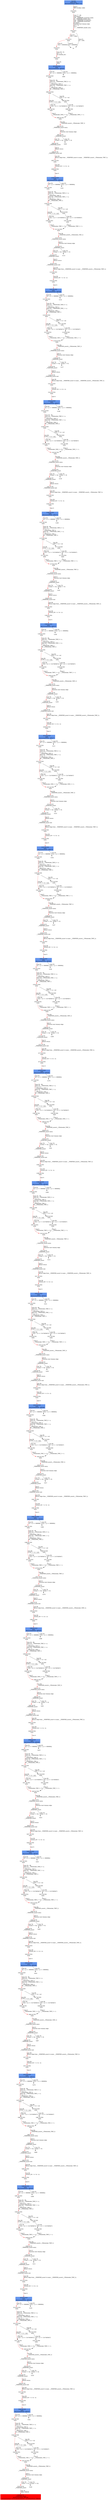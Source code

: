 digraph ARG {
node [style="filled" shape="box" color="white"]
0 [fillcolor="cornflowerblue" label="0 @ N8\nmain entry\nAbstractionState: ABS0: true\n" id="0"]
29 [label="29 @ N35\nmain\n" id="29"]
30 [label="30 @ N12\nmain\n" id="30"]
32 [label="32 @ N15\nmain\n" id="32"]
34 [label="34 @ N13\nmain\n" id="34"]
36 [label="36 @ N18\nmain\n" id="36"]
5078 [fillcolor="cornflowerblue" label="5078 @ N19\nmain\nAbstractionState: ABS465\n" id="5078"]
5079 [label="5079 @ N20\nmain\n" id="5079"]
5082 [label="5082 @ N28\nmain\n" id="5082"]
5087 [label="5087 @ N31\nmain\n" id="5087"]
5090 [label="5090 @ N32\nmain\n" id="5090"]
5091 [label="5091 @ N1\n__VERIFIER_assert entry\n" id="5091"]
5092 [label="5092 @ N2\n__VERIFIER_assert\n" id="5092"]
5094 [label="5094 @ N3\n__VERIFIER_assert\n" id="5094"]
5096 [label="5096 @ N0\n__VERIFIER_assert exit\n" id="5096"]
5097 [label="5097 @ N33\nmain\n" id="5097"]
5098 [label="5098 @ N34\nmain\n" id="5098"]
5100 [fillcolor="cornflowerblue" label="5100 @ N19\nmain\nAbstractionState: ABS467\n" id="5100"]
5101 [label="5101 @ N20\nmain\n" id="5101"]
5104 [label="5104 @ N28\nmain\n" id="5104"]
5109 [label="5109 @ N31\nmain\n" id="5109"]
5112 [label="5112 @ N32\nmain\n" id="5112"]
5113 [label="5113 @ N1\n__VERIFIER_assert entry\n" id="5113"]
5114 [label="5114 @ N2\n__VERIFIER_assert\n" id="5114"]
5116 [label="5116 @ N3\n__VERIFIER_assert\n" id="5116"]
5118 [label="5118 @ N0\n__VERIFIER_assert exit\n" id="5118"]
5119 [label="5119 @ N33\nmain\n" id="5119"]
5120 [label="5120 @ N34\nmain\n" id="5120"]
5122 [fillcolor="cornflowerblue" label="5122 @ N19\nmain\nAbstractionState: ABS469\n" id="5122"]
5123 [label="5123 @ N20\nmain\n" id="5123"]
5126 [label="5126 @ N28\nmain\n" id="5126"]
5131 [label="5131 @ N31\nmain\n" id="5131"]
5134 [label="5134 @ N32\nmain\n" id="5134"]
5135 [label="5135 @ N1\n__VERIFIER_assert entry\n" id="5135"]
5136 [label="5136 @ N2\n__VERIFIER_assert\n" id="5136"]
5138 [label="5138 @ N3\n__VERIFIER_assert\n" id="5138"]
5140 [label="5140 @ N0\n__VERIFIER_assert exit\n" id="5140"]
5141 [label="5141 @ N33\nmain\n" id="5141"]
5142 [label="5142 @ N34\nmain\n" id="5142"]
5144 [fillcolor="cornflowerblue" label="5144 @ N19\nmain\nAbstractionState: ABS471\n" id="5144"]
5145 [label="5145 @ N20\nmain\n" id="5145"]
5148 [label="5148 @ N28\nmain\n" id="5148"]
5153 [label="5153 @ N31\nmain\n" id="5153"]
5156 [label="5156 @ N32\nmain\n" id="5156"]
5157 [label="5157 @ N1\n__VERIFIER_assert entry\n" id="5157"]
5158 [label="5158 @ N2\n__VERIFIER_assert\n" id="5158"]
5160 [label="5160 @ N3\n__VERIFIER_assert\n" id="5160"]
5162 [label="5162 @ N0\n__VERIFIER_assert exit\n" id="5162"]
5163 [label="5163 @ N33\nmain\n" id="5163"]
5164 [label="5164 @ N34\nmain\n" id="5164"]
5166 [fillcolor="cornflowerblue" label="5166 @ N19\nmain\nAbstractionState: ABS473\n" id="5166"]
5167 [label="5167 @ N20\nmain\n" id="5167"]
5170 [label="5170 @ N28\nmain\n" id="5170"]
5175 [label="5175 @ N31\nmain\n" id="5175"]
5178 [label="5178 @ N32\nmain\n" id="5178"]
5179 [label="5179 @ N1\n__VERIFIER_assert entry\n" id="5179"]
5180 [label="5180 @ N2\n__VERIFIER_assert\n" id="5180"]
5182 [label="5182 @ N3\n__VERIFIER_assert\n" id="5182"]
5184 [label="5184 @ N0\n__VERIFIER_assert exit\n" id="5184"]
5185 [label="5185 @ N33\nmain\n" id="5185"]
5186 [label="5186 @ N34\nmain\n" id="5186"]
5188 [fillcolor="cornflowerblue" label="5188 @ N19\nmain\nAbstractionState: ABS475\n" id="5188"]
5189 [label="5189 @ N20\nmain\n" id="5189"]
5192 [label="5192 @ N28\nmain\n" id="5192"]
5197 [label="5197 @ N31\nmain\n" id="5197"]
5200 [label="5200 @ N32\nmain\n" id="5200"]
5201 [label="5201 @ N1\n__VERIFIER_assert entry\n" id="5201"]
5202 [label="5202 @ N2\n__VERIFIER_assert\n" id="5202"]
5204 [label="5204 @ N3\n__VERIFIER_assert\n" id="5204"]
5206 [label="5206 @ N0\n__VERIFIER_assert exit\n" id="5206"]
5207 [label="5207 @ N33\nmain\n" id="5207"]
5208 [label="5208 @ N34\nmain\n" id="5208"]
5210 [fillcolor="cornflowerblue" label="5210 @ N19\nmain\nAbstractionState: ABS477\n" id="5210"]
5211 [label="5211 @ N20\nmain\n" id="5211"]
5214 [label="5214 @ N28\nmain\n" id="5214"]
5219 [label="5219 @ N31\nmain\n" id="5219"]
5222 [label="5222 @ N32\nmain\n" id="5222"]
5223 [label="5223 @ N1\n__VERIFIER_assert entry\n" id="5223"]
5224 [label="5224 @ N2\n__VERIFIER_assert\n" id="5224"]
5226 [label="5226 @ N3\n__VERIFIER_assert\n" id="5226"]
5228 [label="5228 @ N0\n__VERIFIER_assert exit\n" id="5228"]
5229 [label="5229 @ N33\nmain\n" id="5229"]
5230 [label="5230 @ N34\nmain\n" id="5230"]
5232 [fillcolor="cornflowerblue" label="5232 @ N19\nmain\nAbstractionState: ABS479\n" id="5232"]
5233 [label="5233 @ N20\nmain\n" id="5233"]
5236 [label="5236 @ N28\nmain\n" id="5236"]
5241 [label="5241 @ N31\nmain\n" id="5241"]
5244 [label="5244 @ N32\nmain\n" id="5244"]
5245 [label="5245 @ N1\n__VERIFIER_assert entry\n" id="5245"]
5246 [label="5246 @ N2\n__VERIFIER_assert\n" id="5246"]
5248 [label="5248 @ N3\n__VERIFIER_assert\n" id="5248"]
5250 [label="5250 @ N0\n__VERIFIER_assert exit\n" id="5250"]
5251 [label="5251 @ N33\nmain\n" id="5251"]
5252 [label="5252 @ N34\nmain\n" id="5252"]
5254 [fillcolor="cornflowerblue" label="5254 @ N19\nmain\nAbstractionState: ABS481\n" id="5254"]
5255 [label="5255 @ N20\nmain\n" id="5255"]
5258 [label="5258 @ N28\nmain\n" id="5258"]
5263 [label="5263 @ N31\nmain\n" id="5263"]
5266 [label="5266 @ N32\nmain\n" id="5266"]
5267 [label="5267 @ N1\n__VERIFIER_assert entry\n" id="5267"]
5268 [label="5268 @ N2\n__VERIFIER_assert\n" id="5268"]
5270 [label="5270 @ N3\n__VERIFIER_assert\n" id="5270"]
5272 [label="5272 @ N0\n__VERIFIER_assert exit\n" id="5272"]
5273 [label="5273 @ N33\nmain\n" id="5273"]
5274 [label="5274 @ N34\nmain\n" id="5274"]
5276 [fillcolor="cornflowerblue" label="5276 @ N19\nmain\nAbstractionState: ABS483\n" id="5276"]
5277 [label="5277 @ N20\nmain\n" id="5277"]
5280 [label="5280 @ N28\nmain\n" id="5280"]
5285 [label="5285 @ N31\nmain\n" id="5285"]
5288 [label="5288 @ N32\nmain\n" id="5288"]
5289 [label="5289 @ N1\n__VERIFIER_assert entry\n" id="5289"]
5290 [label="5290 @ N2\n__VERIFIER_assert\n" id="5290"]
5292 [label="5292 @ N3\n__VERIFIER_assert\n" id="5292"]
5294 [label="5294 @ N0\n__VERIFIER_assert exit\n" id="5294"]
5295 [label="5295 @ N33\nmain\n" id="5295"]
5296 [label="5296 @ N34\nmain\n" id="5296"]
5298 [fillcolor="cornflowerblue" label="5298 @ N19\nmain\nAbstractionState: ABS485\n" id="5298"]
5299 [label="5299 @ N20\nmain\n" id="5299"]
5302 [label="5302 @ N28\nmain\n" id="5302"]
5307 [label="5307 @ N31\nmain\n" id="5307"]
5310 [label="5310 @ N32\nmain\n" id="5310"]
5311 [label="5311 @ N1\n__VERIFIER_assert entry\n" id="5311"]
5312 [label="5312 @ N2\n__VERIFIER_assert\n" id="5312"]
5314 [label="5314 @ N3\n__VERIFIER_assert\n" id="5314"]
5316 [label="5316 @ N0\n__VERIFIER_assert exit\n" id="5316"]
5317 [label="5317 @ N33\nmain\n" id="5317"]
5318 [label="5318 @ N34\nmain\n" id="5318"]
5320 [fillcolor="cornflowerblue" label="5320 @ N19\nmain\nAbstractionState: ABS487\n" id="5320"]
5321 [label="5321 @ N20\nmain\n" id="5321"]
5324 [label="5324 @ N28\nmain\n" id="5324"]
5329 [label="5329 @ N31\nmain\n" id="5329"]
5332 [label="5332 @ N32\nmain\n" id="5332"]
5333 [label="5333 @ N1\n__VERIFIER_assert entry\n" id="5333"]
5334 [label="5334 @ N2\n__VERIFIER_assert\n" id="5334"]
5336 [label="5336 @ N3\n__VERIFIER_assert\n" id="5336"]
5338 [label="5338 @ N0\n__VERIFIER_assert exit\n" id="5338"]
5339 [label="5339 @ N33\nmain\n" id="5339"]
5340 [label="5340 @ N34\nmain\n" id="5340"]
5342 [fillcolor="cornflowerblue" label="5342 @ N19\nmain\nAbstractionState: ABS489\n" id="5342"]
5343 [label="5343 @ N20\nmain\n" id="5343"]
5346 [label="5346 @ N28\nmain\n" id="5346"]
5351 [label="5351 @ N31\nmain\n" id="5351"]
5354 [label="5354 @ N32\nmain\n" id="5354"]
5355 [label="5355 @ N1\n__VERIFIER_assert entry\n" id="5355"]
5356 [label="5356 @ N2\n__VERIFIER_assert\n" id="5356"]
5358 [label="5358 @ N3\n__VERIFIER_assert\n" id="5358"]
5360 [label="5360 @ N0\n__VERIFIER_assert exit\n" id="5360"]
5361 [label="5361 @ N33\nmain\n" id="5361"]
5362 [label="5362 @ N34\nmain\n" id="5362"]
5364 [fillcolor="cornflowerblue" label="5364 @ N19\nmain\nAbstractionState: ABS491\n" id="5364"]
5365 [label="5365 @ N20\nmain\n" id="5365"]
5368 [label="5368 @ N28\nmain\n" id="5368"]
5373 [label="5373 @ N31\nmain\n" id="5373"]
5376 [label="5376 @ N32\nmain\n" id="5376"]
5377 [label="5377 @ N1\n__VERIFIER_assert entry\n" id="5377"]
5378 [label="5378 @ N2\n__VERIFIER_assert\n" id="5378"]
5380 [label="5380 @ N3\n__VERIFIER_assert\n" id="5380"]
5382 [label="5382 @ N0\n__VERIFIER_assert exit\n" id="5382"]
5383 [label="5383 @ N33\nmain\n" id="5383"]
5384 [label="5384 @ N34\nmain\n" id="5384"]
5386 [fillcolor="cornflowerblue" label="5386 @ N19\nmain\nAbstractionState: ABS493\n" id="5386"]
5387 [label="5387 @ N20\nmain\n" id="5387"]
5390 [label="5390 @ N28\nmain\n" id="5390"]
5395 [label="5395 @ N31\nmain\n" id="5395"]
5398 [label="5398 @ N32\nmain\n" id="5398"]
5399 [label="5399 @ N1\n__VERIFIER_assert entry\n" id="5399"]
5400 [label="5400 @ N2\n__VERIFIER_assert\n" id="5400"]
5402 [label="5402 @ N3\n__VERIFIER_assert\n" id="5402"]
5404 [label="5404 @ N0\n__VERIFIER_assert exit\n" id="5404"]
5405 [label="5405 @ N33\nmain\n" id="5405"]
5406 [label="5406 @ N34\nmain\n" id="5406"]
5408 [fillcolor="cornflowerblue" label="5408 @ N19\nmain\nAbstractionState: ABS495\n" id="5408"]
5409 [label="5409 @ N20\nmain\n" id="5409"]
5412 [label="5412 @ N28\nmain\n" id="5412"]
5417 [label="5417 @ N31\nmain\n" id="5417"]
5420 [label="5420 @ N32\nmain\n" id="5420"]
5421 [label="5421 @ N1\n__VERIFIER_assert entry\n" id="5421"]
5422 [label="5422 @ N2\n__VERIFIER_assert\n" id="5422"]
5424 [label="5424 @ N3\n__VERIFIER_assert\n" id="5424"]
5426 [label="5426 @ N0\n__VERIFIER_assert exit\n" id="5426"]
5427 [label="5427 @ N33\nmain\n" id="5427"]
5428 [label="5428 @ N34\nmain\n" id="5428"]
5430 [fillcolor="cornflowerblue" label="5430 @ N19\nmain\nAbstractionState: ABS497\n" id="5430"]
5431 [label="5431 @ N20\nmain\n" id="5431"]
5434 [label="5434 @ N28\nmain\n" id="5434"]
5439 [label="5439 @ N31\nmain\n" id="5439"]
5442 [label="5442 @ N32\nmain\n" id="5442"]
5443 [label="5443 @ N1\n__VERIFIER_assert entry\n" id="5443"]
5444 [label="5444 @ N2\n__VERIFIER_assert\n" id="5444"]
5446 [label="5446 @ N3\n__VERIFIER_assert\n" id="5446"]
5448 [label="5448 @ N0\n__VERIFIER_assert exit\n" id="5448"]
5449 [label="5449 @ N33\nmain\n" id="5449"]
5450 [label="5450 @ N34\nmain\n" id="5450"]
5452 [fillcolor="cornflowerblue" label="5452 @ N19\nmain\nAbstractionState: ABS499\n" id="5452"]
5453 [label="5453 @ N20\nmain\n" id="5453"]
5456 [label="5456 @ N28\nmain\n" id="5456"]
5461 [label="5461 @ N31\nmain\n" id="5461"]
5464 [label="5464 @ N32\nmain\n" id="5464"]
5465 [label="5465 @ N1\n__VERIFIER_assert entry\n" id="5465"]
5466 [label="5466 @ N2\n__VERIFIER_assert\n" id="5466"]
5468 [label="5468 @ N3\n__VERIFIER_assert\n" id="5468"]
5470 [label="5470 @ N0\n__VERIFIER_assert exit\n" id="5470"]
5471 [label="5471 @ N33\nmain\n" id="5471"]
5472 [label="5472 @ N34\nmain\n" id="5472"]
5474 [fillcolor="cornflowerblue" label="5474 @ N19\nmain\nAbstractionState: ABS501\n" id="5474"]
5475 [label="5475 @ N20\nmain\n" id="5475"]
5478 [label="5478 @ N28\nmain\n" id="5478"]
5483 [label="5483 @ N31\nmain\n" id="5483"]
5486 [label="5486 @ N32\nmain\n" id="5486"]
5487 [label="5487 @ N1\n__VERIFIER_assert entry\n" id="5487"]
5488 [label="5488 @ N2\n__VERIFIER_assert\n" id="5488"]
5490 [label="5490 @ N3\n__VERIFIER_assert\n" id="5490"]
5492 [label="5492 @ N0\n__VERIFIER_assert exit\n" id="5492"]
5493 [label="5493 @ N33\nmain\n" id="5493"]
5494 [label="5494 @ N34\nmain\n" id="5494"]
5496 [fillcolor="cornflowerblue" label="5496 @ N19\nmain\nAbstractionState: ABS503\n" id="5496"]
5497 [label="5497 @ N20\nmain\n" id="5497"]
5500 [label="5500 @ N28\nmain\n" id="5500"]
5505 [label="5505 @ N31\nmain\n" id="5505"]
5508 [label="5508 @ N32\nmain\n" id="5508"]
5509 [label="5509 @ N1\n__VERIFIER_assert entry\n" id="5509"]
5510 [label="5510 @ N2\n__VERIFIER_assert\n" id="5510"]
5512 [label="5512 @ N3\n__VERIFIER_assert\n" id="5512"]
5514 [label="5514 @ N0\n__VERIFIER_assert exit\n" id="5514"]
5515 [label="5515 @ N33\nmain\n" id="5515"]
5516 [label="5516 @ N34\nmain\n" id="5516"]
5518 [fillcolor="cornflowerblue" label="5518 @ N19\nmain\nAbstractionState: ABS505\n" id="5518"]
5519 [label="5519 @ N20\nmain\n" id="5519"]
5522 [label="5522 @ N28\nmain\n" id="5522"]
5527 [label="5527 @ N31\nmain\n" id="5527"]
5530 [label="5530 @ N32\nmain\n" id="5530"]
5531 [label="5531 @ N1\n__VERIFIER_assert entry\n" id="5531"]
5532 [label="5532 @ N2\n__VERIFIER_assert\n" id="5532"]
5534 [label="5534 @ N3\n__VERIFIER_assert\n" id="5534"]
5536 [label="5536 @ N0\n__VERIFIER_assert exit\n" id="5536"]
5537 [label="5537 @ N33\nmain\n" id="5537"]
5538 [label="5538 @ N34\nmain\n" id="5538"]
5540 [fillcolor="cornflowerblue" label="5540 @ N19\nmain\nAbstractionState: ABS507\n" id="5540"]
5541 [label="5541 @ N20\nmain\n" id="5541"]
5544 [label="5544 @ N28\nmain\n" id="5544"]
5549 [label="5549 @ N31\nmain\n" id="5549"]
5552 [label="5552 @ N32\nmain\n" id="5552"]
5553 [label="5553 @ N1\n__VERIFIER_assert entry\n" id="5553"]
5554 [label="5554 @ N2\n__VERIFIER_assert\n" id="5554"]
5555 [label="5555 @ N4\n__VERIFIER_assert\n" id="5555"]
5558 [fillcolor="red" label="5558 @ N5\n__VERIFIER_assert\nAbstractionState: ABS508\n AutomatonState: ErrorLabelAutomaton: _predefinedState_ERROR\n" id="5558"]
5545 [label="5545 @ N29\nmain\n" id="5545"]
5547 [label="5547 @ N30\nmain\n" id="5547"]
5523 [label="5523 @ N29\nmain\n" id="5523"]
5525 [label="5525 @ N30\nmain\n" id="5525"]
5501 [label="5501 @ N29\nmain\n" id="5501"]
5503 [label="5503 @ N30\nmain\n" id="5503"]
5479 [label="5479 @ N29\nmain\n" id="5479"]
5481 [label="5481 @ N30\nmain\n" id="5481"]
5457 [label="5457 @ N29\nmain\n" id="5457"]
5459 [label="5459 @ N30\nmain\n" id="5459"]
5435 [label="5435 @ N29\nmain\n" id="5435"]
5437 [label="5437 @ N30\nmain\n" id="5437"]
5413 [label="5413 @ N29\nmain\n" id="5413"]
5415 [label="5415 @ N30\nmain\n" id="5415"]
5391 [label="5391 @ N29\nmain\n" id="5391"]
5393 [label="5393 @ N30\nmain\n" id="5393"]
5369 [label="5369 @ N29\nmain\n" id="5369"]
5371 [label="5371 @ N30\nmain\n" id="5371"]
5347 [label="5347 @ N29\nmain\n" id="5347"]
5349 [label="5349 @ N30\nmain\n" id="5349"]
5325 [label="5325 @ N29\nmain\n" id="5325"]
5327 [label="5327 @ N30\nmain\n" id="5327"]
5303 [label="5303 @ N29\nmain\n" id="5303"]
5305 [label="5305 @ N30\nmain\n" id="5305"]
5281 [label="5281 @ N29\nmain\n" id="5281"]
5283 [label="5283 @ N30\nmain\n" id="5283"]
5259 [label="5259 @ N29\nmain\n" id="5259"]
5261 [label="5261 @ N30\nmain\n" id="5261"]
5237 [label="5237 @ N29\nmain\n" id="5237"]
5239 [label="5239 @ N30\nmain\n" id="5239"]
5215 [label="5215 @ N29\nmain\n" id="5215"]
5217 [label="5217 @ N30\nmain\n" id="5217"]
5193 [label="5193 @ N29\nmain\n" id="5193"]
5195 [label="5195 @ N30\nmain\n" id="5195"]
5171 [label="5171 @ N29\nmain\n" id="5171"]
5173 [label="5173 @ N30\nmain\n" id="5173"]
5149 [label="5149 @ N29\nmain\n" id="5149"]
5151 [label="5151 @ N30\nmain\n" id="5151"]
5127 [label="5127 @ N29\nmain\n" id="5127"]
5129 [label="5129 @ N30\nmain\n" id="5129"]
5105 [label="5105 @ N29\nmain\n" id="5105"]
5107 [label="5107 @ N30\nmain\n" id="5107"]
5083 [label="5083 @ N29\nmain\n" id="5083"]
5085 [label="5085 @ N30\nmain\n" id="5085"]
0 -> 29 [color="red" label="Line 0: \lINIT GLOBAL VARS\l" id="0 -> 29"]
29 -> 30 [color="red" label="Lines 77 - 86: \lvoid abort();\lvoid __VERIFIER_assert(int cond);\lint __VERIFIER_nondet_int();\lvoid __VERIFIER_assume(int);\lvoid __VERIFIER_assert(int);\lint main();\lFunction start dummy edge\lint x = 0;\lint n;\ln = __VERIFIER_nondet_int();\l" id="29 -> 30"]
30 -> 32 [color="red" label="Line 87: \l[!(n < 100)]\l" id="30 -> 32"]
30 -> 35 [label="Line 87: \l[n < 100]\l" id="30 -> 35"]
32 -> 34 [color="red" label="Line 87: \l[!(n > 1000000)]\l" id="32 -> 34"]
32 -> 35 [label="Line 87: \l[n > 1000000]\l" id="32 -> 35"]
34 -> 36 [color="red" label="Lines 90 - 91: \lint y = n;\lint runtime_div;\l" id="34 -> 36"]
36 -> 5078 [color="red" label="Line 93: \lwhile\l" id="36 -> 5078"]
5078 -> 5079 [color="red" label="Line 93: \l[(x + y) <= 999999]\l" id="5078 -> 5079"]
5078 -> 5080 [label="Line 93: \l[!((x + y) <= 999999)]\l" id="5078 -> 5080"]
5079 -> 5082 [color="red" label="Lines 94 - 96: \lconst int __CPAchecker_TMP_0 = x;\lx = x + 1;\l__CPAchecker_TMP_0;\lconst int __CPAchecker_TMP_1 = y;\ly = y - 1;\l__CPAchecker_TMP_1;\lint __CPAchecker_TMP_2;\l" id="5079 -> 5082"]
5082 -> 5083 [label="Line 96: \l[100 <= (x + n)]\l" id="5082 -> 5083"]
5082 -> 5087 [color="red" label="Line 96: \l[!(100 <= (x + n))]\l" id="5082 -> 5087"]
5087 -> 5090 [color="red" label="Line 0: \l__CPAchecker_TMP_2 = 0;\l" id="5087 -> 5090"]
5090 -> 5091 [color="red" label="Line 96: \l__VERIFIER_assert(__CPAchecker_TMP_2)\l" id="5090 -> 5091"]
5091 -> 5092 [color="red" label="Line 0: \lFunction start dummy edge\l" id="5091 -> 5092"]
5092 -> 5093 [label="Line 78: \l[cond == 0]\l" id="5092 -> 5093"]
5092 -> 5094 [color="red" label="Line 78: \l[!(cond == 0)]\l" id="5092 -> 5094"]
5094 -> 5096 [color="red" label="Line 0: \ldefault return\l" id="5094 -> 5096"]
5096 -> 5097 [color="red" label="Line 96: \lReturn edge from __VERIFIER_assert to main: __VERIFIER_assert(__CPAchecker_TMP_2);\l" id="5096 -> 5097"]
5097 -> 5098 [color="red" label="Line 98: \lruntime_div = x / (n - y);\l" id="5097 -> 5098"]
5098 -> 5100 [color="red" label="Line 0: \l\l" id="5098 -> 5100"]
5100 -> 5101 [color="red" label="Line 93: \l[(x + y) <= 999999]\l" id="5100 -> 5101"]
5100 -> 5102 [label="Line 93: \l[!((x + y) <= 999999)]\l" id="5100 -> 5102"]
5101 -> 5104 [color="red" label="Lines 94 - 96: \lconst int __CPAchecker_TMP_0 = x;\lx = x + 1;\l__CPAchecker_TMP_0;\lconst int __CPAchecker_TMP_1 = y;\ly = y - 1;\l__CPAchecker_TMP_1;\lint __CPAchecker_TMP_2;\l" id="5101 -> 5104"]
5104 -> 5105 [label="Line 96: \l[100 <= (x + n)]\l" id="5104 -> 5105"]
5104 -> 5109 [color="red" label="Line 96: \l[!(100 <= (x + n))]\l" id="5104 -> 5109"]
5109 -> 5112 [color="red" label="Line 0: \l__CPAchecker_TMP_2 = 0;\l" id="5109 -> 5112"]
5112 -> 5113 [color="red" label="Line 96: \l__VERIFIER_assert(__CPAchecker_TMP_2)\l" id="5112 -> 5113"]
5113 -> 5114 [color="red" label="Line 0: \lFunction start dummy edge\l" id="5113 -> 5114"]
5114 -> 5115 [label="Line 78: \l[cond == 0]\l" id="5114 -> 5115"]
5114 -> 5116 [color="red" label="Line 78: \l[!(cond == 0)]\l" id="5114 -> 5116"]
5116 -> 5118 [color="red" label="Line 0: \ldefault return\l" id="5116 -> 5118"]
5118 -> 5119 [color="red" label="Line 96: \lReturn edge from __VERIFIER_assert to main: __VERIFIER_assert(__CPAchecker_TMP_2);\l" id="5118 -> 5119"]
5119 -> 5120 [color="red" label="Line 98: \lruntime_div = x / (n - y);\l" id="5119 -> 5120"]
5120 -> 5122 [color="red" label="Line 0: \l\l" id="5120 -> 5122"]
5122 -> 5123 [color="red" label="Line 93: \l[(x + y) <= 999999]\l" id="5122 -> 5123"]
5122 -> 5124 [label="Line 93: \l[!((x + y) <= 999999)]\l" id="5122 -> 5124"]
5123 -> 5126 [color="red" label="Lines 94 - 96: \lconst int __CPAchecker_TMP_0 = x;\lx = x + 1;\l__CPAchecker_TMP_0;\lconst int __CPAchecker_TMP_1 = y;\ly = y - 1;\l__CPAchecker_TMP_1;\lint __CPAchecker_TMP_2;\l" id="5123 -> 5126"]
5126 -> 5127 [label="Line 96: \l[100 <= (x + n)]\l" id="5126 -> 5127"]
5126 -> 5131 [color="red" label="Line 96: \l[!(100 <= (x + n))]\l" id="5126 -> 5131"]
5131 -> 5134 [color="red" label="Line 0: \l__CPAchecker_TMP_2 = 0;\l" id="5131 -> 5134"]
5134 -> 5135 [color="red" label="Line 96: \l__VERIFIER_assert(__CPAchecker_TMP_2)\l" id="5134 -> 5135"]
5135 -> 5136 [color="red" label="Line 0: \lFunction start dummy edge\l" id="5135 -> 5136"]
5136 -> 5137 [label="Line 78: \l[cond == 0]\l" id="5136 -> 5137"]
5136 -> 5138 [color="red" label="Line 78: \l[!(cond == 0)]\l" id="5136 -> 5138"]
5138 -> 5140 [color="red" label="Line 0: \ldefault return\l" id="5138 -> 5140"]
5140 -> 5141 [color="red" label="Line 96: \lReturn edge from __VERIFIER_assert to main: __VERIFIER_assert(__CPAchecker_TMP_2);\l" id="5140 -> 5141"]
5141 -> 5142 [color="red" label="Line 98: \lruntime_div = x / (n - y);\l" id="5141 -> 5142"]
5142 -> 5144 [color="red" label="Line 0: \l\l" id="5142 -> 5144"]
5144 -> 5145 [color="red" label="Line 93: \l[(x + y) <= 999999]\l" id="5144 -> 5145"]
5144 -> 5146 [label="Line 93: \l[!((x + y) <= 999999)]\l" id="5144 -> 5146"]
5145 -> 5148 [color="red" label="Lines 94 - 96: \lconst int __CPAchecker_TMP_0 = x;\lx = x + 1;\l__CPAchecker_TMP_0;\lconst int __CPAchecker_TMP_1 = y;\ly = y - 1;\l__CPAchecker_TMP_1;\lint __CPAchecker_TMP_2;\l" id="5145 -> 5148"]
5148 -> 5149 [label="Line 96: \l[100 <= (x + n)]\l" id="5148 -> 5149"]
5148 -> 5153 [color="red" label="Line 96: \l[!(100 <= (x + n))]\l" id="5148 -> 5153"]
5153 -> 5156 [color="red" label="Line 0: \l__CPAchecker_TMP_2 = 0;\l" id="5153 -> 5156"]
5156 -> 5157 [color="red" label="Line 96: \l__VERIFIER_assert(__CPAchecker_TMP_2)\l" id="5156 -> 5157"]
5157 -> 5158 [color="red" label="Line 0: \lFunction start dummy edge\l" id="5157 -> 5158"]
5158 -> 5159 [label="Line 78: \l[cond == 0]\l" id="5158 -> 5159"]
5158 -> 5160 [color="red" label="Line 78: \l[!(cond == 0)]\l" id="5158 -> 5160"]
5160 -> 5162 [color="red" label="Line 0: \ldefault return\l" id="5160 -> 5162"]
5162 -> 5163 [color="red" label="Line 96: \lReturn edge from __VERIFIER_assert to main: __VERIFIER_assert(__CPAchecker_TMP_2);\l" id="5162 -> 5163"]
5163 -> 5164 [color="red" label="Line 98: \lruntime_div = x / (n - y);\l" id="5163 -> 5164"]
5164 -> 5166 [color="red" label="Line 0: \l\l" id="5164 -> 5166"]
5166 -> 5167 [color="red" label="Line 93: \l[(x + y) <= 999999]\l" id="5166 -> 5167"]
5166 -> 5168 [label="Line 93: \l[!((x + y) <= 999999)]\l" id="5166 -> 5168"]
5167 -> 5170 [color="red" label="Lines 94 - 96: \lconst int __CPAchecker_TMP_0 = x;\lx = x + 1;\l__CPAchecker_TMP_0;\lconst int __CPAchecker_TMP_1 = y;\ly = y - 1;\l__CPAchecker_TMP_1;\lint __CPAchecker_TMP_2;\l" id="5167 -> 5170"]
5170 -> 5171 [label="Line 96: \l[100 <= (x + n)]\l" id="5170 -> 5171"]
5170 -> 5175 [color="red" label="Line 96: \l[!(100 <= (x + n))]\l" id="5170 -> 5175"]
5175 -> 5178 [color="red" label="Line 0: \l__CPAchecker_TMP_2 = 0;\l" id="5175 -> 5178"]
5178 -> 5179 [color="red" label="Line 96: \l__VERIFIER_assert(__CPAchecker_TMP_2)\l" id="5178 -> 5179"]
5179 -> 5180 [color="red" label="Line 0: \lFunction start dummy edge\l" id="5179 -> 5180"]
5180 -> 5181 [label="Line 78: \l[cond == 0]\l" id="5180 -> 5181"]
5180 -> 5182 [color="red" label="Line 78: \l[!(cond == 0)]\l" id="5180 -> 5182"]
5182 -> 5184 [color="red" label="Line 0: \ldefault return\l" id="5182 -> 5184"]
5184 -> 5185 [color="red" label="Line 96: \lReturn edge from __VERIFIER_assert to main: __VERIFIER_assert(__CPAchecker_TMP_2);\l" id="5184 -> 5185"]
5185 -> 5186 [color="red" label="Line 98: \lruntime_div = x / (n - y);\l" id="5185 -> 5186"]
5186 -> 5188 [color="red" label="Line 0: \l\l" id="5186 -> 5188"]
5188 -> 5189 [color="red" label="Line 93: \l[(x + y) <= 999999]\l" id="5188 -> 5189"]
5188 -> 5190 [label="Line 93: \l[!((x + y) <= 999999)]\l" id="5188 -> 5190"]
5189 -> 5192 [color="red" label="Lines 94 - 96: \lconst int __CPAchecker_TMP_0 = x;\lx = x + 1;\l__CPAchecker_TMP_0;\lconst int __CPAchecker_TMP_1 = y;\ly = y - 1;\l__CPAchecker_TMP_1;\lint __CPAchecker_TMP_2;\l" id="5189 -> 5192"]
5192 -> 5193 [label="Line 96: \l[100 <= (x + n)]\l" id="5192 -> 5193"]
5192 -> 5197 [color="red" label="Line 96: \l[!(100 <= (x + n))]\l" id="5192 -> 5197"]
5197 -> 5200 [color="red" label="Line 0: \l__CPAchecker_TMP_2 = 0;\l" id="5197 -> 5200"]
5200 -> 5201 [color="red" label="Line 96: \l__VERIFIER_assert(__CPAchecker_TMP_2)\l" id="5200 -> 5201"]
5201 -> 5202 [color="red" label="Line 0: \lFunction start dummy edge\l" id="5201 -> 5202"]
5202 -> 5203 [label="Line 78: \l[cond == 0]\l" id="5202 -> 5203"]
5202 -> 5204 [color="red" label="Line 78: \l[!(cond == 0)]\l" id="5202 -> 5204"]
5204 -> 5206 [color="red" label="Line 0: \ldefault return\l" id="5204 -> 5206"]
5206 -> 5207 [color="red" label="Line 96: \lReturn edge from __VERIFIER_assert to main: __VERIFIER_assert(__CPAchecker_TMP_2);\l" id="5206 -> 5207"]
5207 -> 5208 [color="red" label="Line 98: \lruntime_div = x / (n - y);\l" id="5207 -> 5208"]
5208 -> 5210 [color="red" label="Line 0: \l\l" id="5208 -> 5210"]
5210 -> 5211 [color="red" label="Line 93: \l[(x + y) <= 999999]\l" id="5210 -> 5211"]
5210 -> 5212 [label="Line 93: \l[!((x + y) <= 999999)]\l" id="5210 -> 5212"]
5211 -> 5214 [color="red" label="Lines 94 - 96: \lconst int __CPAchecker_TMP_0 = x;\lx = x + 1;\l__CPAchecker_TMP_0;\lconst int __CPAchecker_TMP_1 = y;\ly = y - 1;\l__CPAchecker_TMP_1;\lint __CPAchecker_TMP_2;\l" id="5211 -> 5214"]
5214 -> 5215 [label="Line 96: \l[100 <= (x + n)]\l" id="5214 -> 5215"]
5214 -> 5219 [color="red" label="Line 96: \l[!(100 <= (x + n))]\l" id="5214 -> 5219"]
5219 -> 5222 [color="red" label="Line 0: \l__CPAchecker_TMP_2 = 0;\l" id="5219 -> 5222"]
5222 -> 5223 [color="red" label="Line 96: \l__VERIFIER_assert(__CPAchecker_TMP_2)\l" id="5222 -> 5223"]
5223 -> 5224 [color="red" label="Line 0: \lFunction start dummy edge\l" id="5223 -> 5224"]
5224 -> 5225 [label="Line 78: \l[cond == 0]\l" id="5224 -> 5225"]
5224 -> 5226 [color="red" label="Line 78: \l[!(cond == 0)]\l" id="5224 -> 5226"]
5226 -> 5228 [color="red" label="Line 0: \ldefault return\l" id="5226 -> 5228"]
5228 -> 5229 [color="red" label="Line 96: \lReturn edge from __VERIFIER_assert to main: __VERIFIER_assert(__CPAchecker_TMP_2);\l" id="5228 -> 5229"]
5229 -> 5230 [color="red" label="Line 98: \lruntime_div = x / (n - y);\l" id="5229 -> 5230"]
5230 -> 5232 [color="red" label="Line 0: \l\l" id="5230 -> 5232"]
5232 -> 5233 [color="red" label="Line 93: \l[(x + y) <= 999999]\l" id="5232 -> 5233"]
5232 -> 5234 [label="Line 93: \l[!((x + y) <= 999999)]\l" id="5232 -> 5234"]
5233 -> 5236 [color="red" label="Lines 94 - 96: \lconst int __CPAchecker_TMP_0 = x;\lx = x + 1;\l__CPAchecker_TMP_0;\lconst int __CPAchecker_TMP_1 = y;\ly = y - 1;\l__CPAchecker_TMP_1;\lint __CPAchecker_TMP_2;\l" id="5233 -> 5236"]
5236 -> 5237 [label="Line 96: \l[100 <= (x + n)]\l" id="5236 -> 5237"]
5236 -> 5241 [color="red" label="Line 96: \l[!(100 <= (x + n))]\l" id="5236 -> 5241"]
5241 -> 5244 [color="red" label="Line 0: \l__CPAchecker_TMP_2 = 0;\l" id="5241 -> 5244"]
5244 -> 5245 [color="red" label="Line 96: \l__VERIFIER_assert(__CPAchecker_TMP_2)\l" id="5244 -> 5245"]
5245 -> 5246 [color="red" label="Line 0: \lFunction start dummy edge\l" id="5245 -> 5246"]
5246 -> 5247 [label="Line 78: \l[cond == 0]\l" id="5246 -> 5247"]
5246 -> 5248 [color="red" label="Line 78: \l[!(cond == 0)]\l" id="5246 -> 5248"]
5248 -> 5250 [color="red" label="Line 0: \ldefault return\l" id="5248 -> 5250"]
5250 -> 5251 [color="red" label="Line 96: \lReturn edge from __VERIFIER_assert to main: __VERIFIER_assert(__CPAchecker_TMP_2);\l" id="5250 -> 5251"]
5251 -> 5252 [color="red" label="Line 98: \lruntime_div = x / (n - y);\l" id="5251 -> 5252"]
5252 -> 5254 [color="red" label="Line 0: \l\l" id="5252 -> 5254"]
5254 -> 5255 [color="red" label="Line 93: \l[(x + y) <= 999999]\l" id="5254 -> 5255"]
5254 -> 5256 [label="Line 93: \l[!((x + y) <= 999999)]\l" id="5254 -> 5256"]
5255 -> 5258 [color="red" label="Lines 94 - 96: \lconst int __CPAchecker_TMP_0 = x;\lx = x + 1;\l__CPAchecker_TMP_0;\lconst int __CPAchecker_TMP_1 = y;\ly = y - 1;\l__CPAchecker_TMP_1;\lint __CPAchecker_TMP_2;\l" id="5255 -> 5258"]
5258 -> 5259 [label="Line 96: \l[100 <= (x + n)]\l" id="5258 -> 5259"]
5258 -> 5263 [color="red" label="Line 96: \l[!(100 <= (x + n))]\l" id="5258 -> 5263"]
5263 -> 5266 [color="red" label="Line 0: \l__CPAchecker_TMP_2 = 0;\l" id="5263 -> 5266"]
5266 -> 5267 [color="red" label="Line 96: \l__VERIFIER_assert(__CPAchecker_TMP_2)\l" id="5266 -> 5267"]
5267 -> 5268 [color="red" label="Line 0: \lFunction start dummy edge\l" id="5267 -> 5268"]
5268 -> 5269 [label="Line 78: \l[cond == 0]\l" id="5268 -> 5269"]
5268 -> 5270 [color="red" label="Line 78: \l[!(cond == 0)]\l" id="5268 -> 5270"]
5270 -> 5272 [color="red" label="Line 0: \ldefault return\l" id="5270 -> 5272"]
5272 -> 5273 [color="red" label="Line 96: \lReturn edge from __VERIFIER_assert to main: __VERIFIER_assert(__CPAchecker_TMP_2);\l" id="5272 -> 5273"]
5273 -> 5274 [color="red" label="Line 98: \lruntime_div = x / (n - y);\l" id="5273 -> 5274"]
5274 -> 5276 [color="red" label="Line 0: \l\l" id="5274 -> 5276"]
5276 -> 5277 [color="red" label="Line 93: \l[(x + y) <= 999999]\l" id="5276 -> 5277"]
5276 -> 5278 [label="Line 93: \l[!((x + y) <= 999999)]\l" id="5276 -> 5278"]
5277 -> 5280 [color="red" label="Lines 94 - 96: \lconst int __CPAchecker_TMP_0 = x;\lx = x + 1;\l__CPAchecker_TMP_0;\lconst int __CPAchecker_TMP_1 = y;\ly = y - 1;\l__CPAchecker_TMP_1;\lint __CPAchecker_TMP_2;\l" id="5277 -> 5280"]
5280 -> 5281 [label="Line 96: \l[100 <= (x + n)]\l" id="5280 -> 5281"]
5280 -> 5285 [color="red" label="Line 96: \l[!(100 <= (x + n))]\l" id="5280 -> 5285"]
5285 -> 5288 [color="red" label="Line 0: \l__CPAchecker_TMP_2 = 0;\l" id="5285 -> 5288"]
5288 -> 5289 [color="red" label="Line 96: \l__VERIFIER_assert(__CPAchecker_TMP_2)\l" id="5288 -> 5289"]
5289 -> 5290 [color="red" label="Line 0: \lFunction start dummy edge\l" id="5289 -> 5290"]
5290 -> 5291 [label="Line 78: \l[cond == 0]\l" id="5290 -> 5291"]
5290 -> 5292 [color="red" label="Line 78: \l[!(cond == 0)]\l" id="5290 -> 5292"]
5292 -> 5294 [color="red" label="Line 0: \ldefault return\l" id="5292 -> 5294"]
5294 -> 5295 [color="red" label="Line 96: \lReturn edge from __VERIFIER_assert to main: __VERIFIER_assert(__CPAchecker_TMP_2);\l" id="5294 -> 5295"]
5295 -> 5296 [color="red" label="Line 98: \lruntime_div = x / (n - y);\l" id="5295 -> 5296"]
5296 -> 5298 [color="red" label="Line 0: \l\l" id="5296 -> 5298"]
5298 -> 5299 [color="red" label="Line 93: \l[(x + y) <= 999999]\l" id="5298 -> 5299"]
5298 -> 5300 [label="Line 93: \l[!((x + y) <= 999999)]\l" id="5298 -> 5300"]
5299 -> 5302 [color="red" label="Lines 94 - 96: \lconst int __CPAchecker_TMP_0 = x;\lx = x + 1;\l__CPAchecker_TMP_0;\lconst int __CPAchecker_TMP_1 = y;\ly = y - 1;\l__CPAchecker_TMP_1;\lint __CPAchecker_TMP_2;\l" id="5299 -> 5302"]
5302 -> 5303 [label="Line 96: \l[100 <= (x + n)]\l" id="5302 -> 5303"]
5302 -> 5307 [color="red" label="Line 96: \l[!(100 <= (x + n))]\l" id="5302 -> 5307"]
5307 -> 5310 [color="red" label="Line 0: \l__CPAchecker_TMP_2 = 0;\l" id="5307 -> 5310"]
5310 -> 5311 [color="red" label="Line 96: \l__VERIFIER_assert(__CPAchecker_TMP_2)\l" id="5310 -> 5311"]
5311 -> 5312 [color="red" label="Line 0: \lFunction start dummy edge\l" id="5311 -> 5312"]
5312 -> 5313 [label="Line 78: \l[cond == 0]\l" id="5312 -> 5313"]
5312 -> 5314 [color="red" label="Line 78: \l[!(cond == 0)]\l" id="5312 -> 5314"]
5314 -> 5316 [color="red" label="Line 0: \ldefault return\l" id="5314 -> 5316"]
5316 -> 5317 [color="red" label="Line 96: \lReturn edge from __VERIFIER_assert to main: __VERIFIER_assert(__CPAchecker_TMP_2);\l" id="5316 -> 5317"]
5317 -> 5318 [color="red" label="Line 98: \lruntime_div = x / (n - y);\l" id="5317 -> 5318"]
5318 -> 5320 [color="red" label="Line 0: \l\l" id="5318 -> 5320"]
5320 -> 5321 [color="red" label="Line 93: \l[(x + y) <= 999999]\l" id="5320 -> 5321"]
5320 -> 5322 [label="Line 93: \l[!((x + y) <= 999999)]\l" id="5320 -> 5322"]
5321 -> 5324 [color="red" label="Lines 94 - 96: \lconst int __CPAchecker_TMP_0 = x;\lx = x + 1;\l__CPAchecker_TMP_0;\lconst int __CPAchecker_TMP_1 = y;\ly = y - 1;\l__CPAchecker_TMP_1;\lint __CPAchecker_TMP_2;\l" id="5321 -> 5324"]
5324 -> 5325 [label="Line 96: \l[100 <= (x + n)]\l" id="5324 -> 5325"]
5324 -> 5329 [color="red" label="Line 96: \l[!(100 <= (x + n))]\l" id="5324 -> 5329"]
5329 -> 5332 [color="red" label="Line 0: \l__CPAchecker_TMP_2 = 0;\l" id="5329 -> 5332"]
5332 -> 5333 [color="red" label="Line 96: \l__VERIFIER_assert(__CPAchecker_TMP_2)\l" id="5332 -> 5333"]
5333 -> 5334 [color="red" label="Line 0: \lFunction start dummy edge\l" id="5333 -> 5334"]
5334 -> 5335 [label="Line 78: \l[cond == 0]\l" id="5334 -> 5335"]
5334 -> 5336 [color="red" label="Line 78: \l[!(cond == 0)]\l" id="5334 -> 5336"]
5336 -> 5338 [color="red" label="Line 0: \ldefault return\l" id="5336 -> 5338"]
5338 -> 5339 [color="red" label="Line 96: \lReturn edge from __VERIFIER_assert to main: __VERIFIER_assert(__CPAchecker_TMP_2);\l" id="5338 -> 5339"]
5339 -> 5340 [color="red" label="Line 98: \lruntime_div = x / (n - y);\l" id="5339 -> 5340"]
5340 -> 5342 [color="red" label="Line 0: \l\l" id="5340 -> 5342"]
5342 -> 5343 [color="red" label="Line 93: \l[(x + y) <= 999999]\l" id="5342 -> 5343"]
5342 -> 5344 [label="Line 93: \l[!((x + y) <= 999999)]\l" id="5342 -> 5344"]
5343 -> 5346 [color="red" label="Lines 94 - 96: \lconst int __CPAchecker_TMP_0 = x;\lx = x + 1;\l__CPAchecker_TMP_0;\lconst int __CPAchecker_TMP_1 = y;\ly = y - 1;\l__CPAchecker_TMP_1;\lint __CPAchecker_TMP_2;\l" id="5343 -> 5346"]
5346 -> 5347 [label="Line 96: \l[100 <= (x + n)]\l" id="5346 -> 5347"]
5346 -> 5351 [color="red" label="Line 96: \l[!(100 <= (x + n))]\l" id="5346 -> 5351"]
5351 -> 5354 [color="red" label="Line 0: \l__CPAchecker_TMP_2 = 0;\l" id="5351 -> 5354"]
5354 -> 5355 [color="red" label="Line 96: \l__VERIFIER_assert(__CPAchecker_TMP_2)\l" id="5354 -> 5355"]
5355 -> 5356 [color="red" label="Line 0: \lFunction start dummy edge\l" id="5355 -> 5356"]
5356 -> 5357 [label="Line 78: \l[cond == 0]\l" id="5356 -> 5357"]
5356 -> 5358 [color="red" label="Line 78: \l[!(cond == 0)]\l" id="5356 -> 5358"]
5358 -> 5360 [color="red" label="Line 0: \ldefault return\l" id="5358 -> 5360"]
5360 -> 5361 [color="red" label="Line 96: \lReturn edge from __VERIFIER_assert to main: __VERIFIER_assert(__CPAchecker_TMP_2);\l" id="5360 -> 5361"]
5361 -> 5362 [color="red" label="Line 98: \lruntime_div = x / (n - y);\l" id="5361 -> 5362"]
5362 -> 5364 [color="red" label="Line 0: \l\l" id="5362 -> 5364"]
5364 -> 5365 [color="red" label="Line 93: \l[(x + y) <= 999999]\l" id="5364 -> 5365"]
5364 -> 5366 [label="Line 93: \l[!((x + y) <= 999999)]\l" id="5364 -> 5366"]
5365 -> 5368 [color="red" label="Lines 94 - 96: \lconst int __CPAchecker_TMP_0 = x;\lx = x + 1;\l__CPAchecker_TMP_0;\lconst int __CPAchecker_TMP_1 = y;\ly = y - 1;\l__CPAchecker_TMP_1;\lint __CPAchecker_TMP_2;\l" id="5365 -> 5368"]
5368 -> 5369 [label="Line 96: \l[100 <= (x + n)]\l" id="5368 -> 5369"]
5368 -> 5373 [color="red" label="Line 96: \l[!(100 <= (x + n))]\l" id="5368 -> 5373"]
5373 -> 5376 [color="red" label="Line 0: \l__CPAchecker_TMP_2 = 0;\l" id="5373 -> 5376"]
5376 -> 5377 [color="red" label="Line 96: \l__VERIFIER_assert(__CPAchecker_TMP_2)\l" id="5376 -> 5377"]
5377 -> 5378 [color="red" label="Line 0: \lFunction start dummy edge\l" id="5377 -> 5378"]
5378 -> 5379 [label="Line 78: \l[cond == 0]\l" id="5378 -> 5379"]
5378 -> 5380 [color="red" label="Line 78: \l[!(cond == 0)]\l" id="5378 -> 5380"]
5380 -> 5382 [color="red" label="Line 0: \ldefault return\l" id="5380 -> 5382"]
5382 -> 5383 [color="red" label="Line 96: \lReturn edge from __VERIFIER_assert to main: __VERIFIER_assert(__CPAchecker_TMP_2);\l" id="5382 -> 5383"]
5383 -> 5384 [color="red" label="Line 98: \lruntime_div = x / (n - y);\l" id="5383 -> 5384"]
5384 -> 5386 [color="red" label="Line 0: \l\l" id="5384 -> 5386"]
5386 -> 5387 [color="red" label="Line 93: \l[(x + y) <= 999999]\l" id="5386 -> 5387"]
5386 -> 5388 [label="Line 93: \l[!((x + y) <= 999999)]\l" id="5386 -> 5388"]
5387 -> 5390 [color="red" label="Lines 94 - 96: \lconst int __CPAchecker_TMP_0 = x;\lx = x + 1;\l__CPAchecker_TMP_0;\lconst int __CPAchecker_TMP_1 = y;\ly = y - 1;\l__CPAchecker_TMP_1;\lint __CPAchecker_TMP_2;\l" id="5387 -> 5390"]
5390 -> 5391 [label="Line 96: \l[100 <= (x + n)]\l" id="5390 -> 5391"]
5390 -> 5395 [color="red" label="Line 96: \l[!(100 <= (x + n))]\l" id="5390 -> 5395"]
5395 -> 5398 [color="red" label="Line 0: \l__CPAchecker_TMP_2 = 0;\l" id="5395 -> 5398"]
5398 -> 5399 [color="red" label="Line 96: \l__VERIFIER_assert(__CPAchecker_TMP_2)\l" id="5398 -> 5399"]
5399 -> 5400 [color="red" label="Line 0: \lFunction start dummy edge\l" id="5399 -> 5400"]
5400 -> 5401 [label="Line 78: \l[cond == 0]\l" id="5400 -> 5401"]
5400 -> 5402 [color="red" label="Line 78: \l[!(cond == 0)]\l" id="5400 -> 5402"]
5402 -> 5404 [color="red" label="Line 0: \ldefault return\l" id="5402 -> 5404"]
5404 -> 5405 [color="red" label="Line 96: \lReturn edge from __VERIFIER_assert to main: __VERIFIER_assert(__CPAchecker_TMP_2);\l" id="5404 -> 5405"]
5405 -> 5406 [color="red" label="Line 98: \lruntime_div = x / (n - y);\l" id="5405 -> 5406"]
5406 -> 5408 [color="red" label="Line 0: \l\l" id="5406 -> 5408"]
5408 -> 5409 [color="red" label="Line 93: \l[(x + y) <= 999999]\l" id="5408 -> 5409"]
5408 -> 5410 [label="Line 93: \l[!((x + y) <= 999999)]\l" id="5408 -> 5410"]
5409 -> 5412 [color="red" label="Lines 94 - 96: \lconst int __CPAchecker_TMP_0 = x;\lx = x + 1;\l__CPAchecker_TMP_0;\lconst int __CPAchecker_TMP_1 = y;\ly = y - 1;\l__CPAchecker_TMP_1;\lint __CPAchecker_TMP_2;\l" id="5409 -> 5412"]
5412 -> 5413 [label="Line 96: \l[100 <= (x + n)]\l" id="5412 -> 5413"]
5412 -> 5417 [color="red" label="Line 96: \l[!(100 <= (x + n))]\l" id="5412 -> 5417"]
5417 -> 5420 [color="red" label="Line 0: \l__CPAchecker_TMP_2 = 0;\l" id="5417 -> 5420"]
5420 -> 5421 [color="red" label="Line 96: \l__VERIFIER_assert(__CPAchecker_TMP_2)\l" id="5420 -> 5421"]
5421 -> 5422 [color="red" label="Line 0: \lFunction start dummy edge\l" id="5421 -> 5422"]
5422 -> 5423 [label="Line 78: \l[cond == 0]\l" id="5422 -> 5423"]
5422 -> 5424 [color="red" label="Line 78: \l[!(cond == 0)]\l" id="5422 -> 5424"]
5424 -> 5426 [color="red" label="Line 0: \ldefault return\l" id="5424 -> 5426"]
5426 -> 5427 [color="red" label="Line 96: \lReturn edge from __VERIFIER_assert to main: __VERIFIER_assert(__CPAchecker_TMP_2);\l" id="5426 -> 5427"]
5427 -> 5428 [color="red" label="Line 98: \lruntime_div = x / (n - y);\l" id="5427 -> 5428"]
5428 -> 5430 [color="red" label="Line 0: \l\l" id="5428 -> 5430"]
5430 -> 5431 [color="red" label="Line 93: \l[(x + y) <= 999999]\l" id="5430 -> 5431"]
5430 -> 5432 [label="Line 93: \l[!((x + y) <= 999999)]\l" id="5430 -> 5432"]
5431 -> 5434 [color="red" label="Lines 94 - 96: \lconst int __CPAchecker_TMP_0 = x;\lx = x + 1;\l__CPAchecker_TMP_0;\lconst int __CPAchecker_TMP_1 = y;\ly = y - 1;\l__CPAchecker_TMP_1;\lint __CPAchecker_TMP_2;\l" id="5431 -> 5434"]
5434 -> 5435 [label="Line 96: \l[100 <= (x + n)]\l" id="5434 -> 5435"]
5434 -> 5439 [color="red" label="Line 96: \l[!(100 <= (x + n))]\l" id="5434 -> 5439"]
5439 -> 5442 [color="red" label="Line 0: \l__CPAchecker_TMP_2 = 0;\l" id="5439 -> 5442"]
5442 -> 5443 [color="red" label="Line 96: \l__VERIFIER_assert(__CPAchecker_TMP_2)\l" id="5442 -> 5443"]
5443 -> 5444 [color="red" label="Line 0: \lFunction start dummy edge\l" id="5443 -> 5444"]
5444 -> 5445 [label="Line 78: \l[cond == 0]\l" id="5444 -> 5445"]
5444 -> 5446 [color="red" label="Line 78: \l[!(cond == 0)]\l" id="5444 -> 5446"]
5446 -> 5448 [color="red" label="Line 0: \ldefault return\l" id="5446 -> 5448"]
5448 -> 5449 [color="red" label="Line 96: \lReturn edge from __VERIFIER_assert to main: __VERIFIER_assert(__CPAchecker_TMP_2);\l" id="5448 -> 5449"]
5449 -> 5450 [color="red" label="Line 98: \lruntime_div = x / (n - y);\l" id="5449 -> 5450"]
5450 -> 5452 [color="red" label="Line 0: \l\l" id="5450 -> 5452"]
5452 -> 5453 [color="red" label="Line 93: \l[(x + y) <= 999999]\l" id="5452 -> 5453"]
5452 -> 5454 [label="Line 93: \l[!((x + y) <= 999999)]\l" id="5452 -> 5454"]
5453 -> 5456 [color="red" label="Lines 94 - 96: \lconst int __CPAchecker_TMP_0 = x;\lx = x + 1;\l__CPAchecker_TMP_0;\lconst int __CPAchecker_TMP_1 = y;\ly = y - 1;\l__CPAchecker_TMP_1;\lint __CPAchecker_TMP_2;\l" id="5453 -> 5456"]
5456 -> 5457 [label="Line 96: \l[100 <= (x + n)]\l" id="5456 -> 5457"]
5456 -> 5461 [color="red" label="Line 96: \l[!(100 <= (x + n))]\l" id="5456 -> 5461"]
5461 -> 5464 [color="red" label="Line 0: \l__CPAchecker_TMP_2 = 0;\l" id="5461 -> 5464"]
5464 -> 5465 [color="red" label="Line 96: \l__VERIFIER_assert(__CPAchecker_TMP_2)\l" id="5464 -> 5465"]
5465 -> 5466 [color="red" label="Line 0: \lFunction start dummy edge\l" id="5465 -> 5466"]
5466 -> 5467 [label="Line 78: \l[cond == 0]\l" id="5466 -> 5467"]
5466 -> 5468 [color="red" label="Line 78: \l[!(cond == 0)]\l" id="5466 -> 5468"]
5468 -> 5470 [color="red" label="Line 0: \ldefault return\l" id="5468 -> 5470"]
5470 -> 5471 [color="red" label="Line 96: \lReturn edge from __VERIFIER_assert to main: __VERIFIER_assert(__CPAchecker_TMP_2);\l" id="5470 -> 5471"]
5471 -> 5472 [color="red" label="Line 98: \lruntime_div = x / (n - y);\l" id="5471 -> 5472"]
5472 -> 5474 [color="red" label="Line 0: \l\l" id="5472 -> 5474"]
5474 -> 5475 [color="red" label="Line 93: \l[(x + y) <= 999999]\l" id="5474 -> 5475"]
5474 -> 5476 [label="Line 93: \l[!((x + y) <= 999999)]\l" id="5474 -> 5476"]
5475 -> 5478 [color="red" label="Lines 94 - 96: \lconst int __CPAchecker_TMP_0 = x;\lx = x + 1;\l__CPAchecker_TMP_0;\lconst int __CPAchecker_TMP_1 = y;\ly = y - 1;\l__CPAchecker_TMP_1;\lint __CPAchecker_TMP_2;\l" id="5475 -> 5478"]
5478 -> 5479 [label="Line 96: \l[100 <= (x + n)]\l" id="5478 -> 5479"]
5478 -> 5483 [color="red" label="Line 96: \l[!(100 <= (x + n))]\l" id="5478 -> 5483"]
5483 -> 5486 [color="red" label="Line 0: \l__CPAchecker_TMP_2 = 0;\l" id="5483 -> 5486"]
5486 -> 5487 [color="red" label="Line 96: \l__VERIFIER_assert(__CPAchecker_TMP_2)\l" id="5486 -> 5487"]
5487 -> 5488 [color="red" label="Line 0: \lFunction start dummy edge\l" id="5487 -> 5488"]
5488 -> 5489 [label="Line 78: \l[cond == 0]\l" id="5488 -> 5489"]
5488 -> 5490 [color="red" label="Line 78: \l[!(cond == 0)]\l" id="5488 -> 5490"]
5490 -> 5492 [color="red" label="Line 0: \ldefault return\l" id="5490 -> 5492"]
5492 -> 5493 [color="red" label="Line 96: \lReturn edge from __VERIFIER_assert to main: __VERIFIER_assert(__CPAchecker_TMP_2);\l" id="5492 -> 5493"]
5493 -> 5494 [color="red" label="Line 98: \lruntime_div = x / (n - y);\l" id="5493 -> 5494"]
5494 -> 5496 [color="red" label="Line 0: \l\l" id="5494 -> 5496"]
5496 -> 5497 [color="red" label="Line 93: \l[(x + y) <= 999999]\l" id="5496 -> 5497"]
5496 -> 5498 [label="Line 93: \l[!((x + y) <= 999999)]\l" id="5496 -> 5498"]
5497 -> 5500 [color="red" label="Lines 94 - 96: \lconst int __CPAchecker_TMP_0 = x;\lx = x + 1;\l__CPAchecker_TMP_0;\lconst int __CPAchecker_TMP_1 = y;\ly = y - 1;\l__CPAchecker_TMP_1;\lint __CPAchecker_TMP_2;\l" id="5497 -> 5500"]
5500 -> 5501 [label="Line 96: \l[100 <= (x + n)]\l" id="5500 -> 5501"]
5500 -> 5505 [color="red" label="Line 96: \l[!(100 <= (x + n))]\l" id="5500 -> 5505"]
5505 -> 5508 [color="red" label="Line 0: \l__CPAchecker_TMP_2 = 0;\l" id="5505 -> 5508"]
5508 -> 5509 [color="red" label="Line 96: \l__VERIFIER_assert(__CPAchecker_TMP_2)\l" id="5508 -> 5509"]
5509 -> 5510 [color="red" label="Line 0: \lFunction start dummy edge\l" id="5509 -> 5510"]
5510 -> 5511 [label="Line 78: \l[cond == 0]\l" id="5510 -> 5511"]
5510 -> 5512 [color="red" label="Line 78: \l[!(cond == 0)]\l" id="5510 -> 5512"]
5512 -> 5514 [color="red" label="Line 0: \ldefault return\l" id="5512 -> 5514"]
5514 -> 5515 [color="red" label="Line 96: \lReturn edge from __VERIFIER_assert to main: __VERIFIER_assert(__CPAchecker_TMP_2);\l" id="5514 -> 5515"]
5515 -> 5516 [color="red" label="Line 98: \lruntime_div = x / (n - y);\l" id="5515 -> 5516"]
5516 -> 5518 [color="red" label="Line 0: \l\l" id="5516 -> 5518"]
5518 -> 5519 [color="red" label="Line 93: \l[(x + y) <= 999999]\l" id="5518 -> 5519"]
5518 -> 5520 [label="Line 93: \l[!((x + y) <= 999999)]\l" id="5518 -> 5520"]
5519 -> 5522 [color="red" label="Lines 94 - 96: \lconst int __CPAchecker_TMP_0 = x;\lx = x + 1;\l__CPAchecker_TMP_0;\lconst int __CPAchecker_TMP_1 = y;\ly = y - 1;\l__CPAchecker_TMP_1;\lint __CPAchecker_TMP_2;\l" id="5519 -> 5522"]
5522 -> 5523 [label="Line 96: \l[100 <= (x + n)]\l" id="5522 -> 5523"]
5522 -> 5527 [color="red" label="Line 96: \l[!(100 <= (x + n))]\l" id="5522 -> 5527"]
5527 -> 5530 [color="red" label="Line 0: \l__CPAchecker_TMP_2 = 0;\l" id="5527 -> 5530"]
5530 -> 5531 [color="red" label="Line 96: \l__VERIFIER_assert(__CPAchecker_TMP_2)\l" id="5530 -> 5531"]
5531 -> 5532 [color="red" label="Line 0: \lFunction start dummy edge\l" id="5531 -> 5532"]
5532 -> 5533 [label="Line 78: \l[cond == 0]\l" id="5532 -> 5533"]
5532 -> 5534 [color="red" label="Line 78: \l[!(cond == 0)]\l" id="5532 -> 5534"]
5534 -> 5536 [color="red" label="Line 0: \ldefault return\l" id="5534 -> 5536"]
5536 -> 5537 [color="red" label="Line 96: \lReturn edge from __VERIFIER_assert to main: __VERIFIER_assert(__CPAchecker_TMP_2);\l" id="5536 -> 5537"]
5537 -> 5538 [color="red" label="Line 98: \lruntime_div = x / (n - y);\l" id="5537 -> 5538"]
5538 -> 5540 [color="red" label="Line 0: \l\l" id="5538 -> 5540"]
5540 -> 5541 [color="red" label="Line 93: \l[(x + y) <= 999999]\l" id="5540 -> 5541"]
5540 -> 5542 [label="Line 93: \l[!((x + y) <= 999999)]\l" id="5540 -> 5542"]
5541 -> 5544 [color="red" label="Lines 94 - 96: \lconst int __CPAchecker_TMP_0 = x;\lx = x + 1;\l__CPAchecker_TMP_0;\lconst int __CPAchecker_TMP_1 = y;\ly = y - 1;\l__CPAchecker_TMP_1;\lint __CPAchecker_TMP_2;\l" id="5541 -> 5544"]
5544 -> 5545 [label="Line 96: \l[100 <= (x + n)]\l" id="5544 -> 5545"]
5544 -> 5549 [color="red" label="Line 96: \l[!(100 <= (x + n))]\l" id="5544 -> 5549"]
5549 -> 5552 [color="red" label="Line 0: \l__CPAchecker_TMP_2 = 0;\l" id="5549 -> 5552"]
5552 -> 5553 [color="red" label="Line 96: \l__VERIFIER_assert(__CPAchecker_TMP_2)\l" id="5552 -> 5553"]
5553 -> 5554 [color="red" label="Line 0: \lFunction start dummy edge\l" id="5553 -> 5554"]
5554 -> 5555 [color="red" label="Line 78: \l[cond == 0]\l" id="5554 -> 5555"]
5554 -> 5556 [label="Line 78: \l[!(cond == 0)]\l" id="5554 -> 5556"]
5555 -> 5558 [color="red" label="Line 78: \lLabel: ERROR\l" id="5555 -> 5558"]
5545 -> 5547 [label="Line 96: \l[(x + n) <= 2147483647]\l" id="5545 -> 5547"]
5545 -> 5549 [label="Line 96: \l[!((x + n) <= 2147483647)]\l" id="5545 -> 5549"]
5547 -> 5552 [label="Line 0: \l__CPAchecker_TMP_2 = 1;\l" id="5547 -> 5552"]
5523 -> 5525 [label="Line 96: \l[(x + n) <= 2147483647]\l" id="5523 -> 5525"]
5523 -> 5527 [label="Line 96: \l[!((x + n) <= 2147483647)]\l" id="5523 -> 5527"]
5525 -> 5530 [label="Line 0: \l__CPAchecker_TMP_2 = 1;\l" id="5525 -> 5530"]
5501 -> 5503 [label="Line 96: \l[(x + n) <= 2147483647]\l" id="5501 -> 5503"]
5501 -> 5505 [label="Line 96: \l[!((x + n) <= 2147483647)]\l" id="5501 -> 5505"]
5503 -> 5508 [label="Line 0: \l__CPAchecker_TMP_2 = 1;\l" id="5503 -> 5508"]
5479 -> 5481 [label="Line 96: \l[(x + n) <= 2147483647]\l" id="5479 -> 5481"]
5479 -> 5483 [label="Line 96: \l[!((x + n) <= 2147483647)]\l" id="5479 -> 5483"]
5481 -> 5486 [label="Line 0: \l__CPAchecker_TMP_2 = 1;\l" id="5481 -> 5486"]
5457 -> 5459 [label="Line 96: \l[(x + n) <= 2147483647]\l" id="5457 -> 5459"]
5457 -> 5461 [label="Line 96: \l[!((x + n) <= 2147483647)]\l" id="5457 -> 5461"]
5459 -> 5464 [label="Line 0: \l__CPAchecker_TMP_2 = 1;\l" id="5459 -> 5464"]
5435 -> 5437 [label="Line 96: \l[(x + n) <= 2147483647]\l" id="5435 -> 5437"]
5435 -> 5439 [label="Line 96: \l[!((x + n) <= 2147483647)]\l" id="5435 -> 5439"]
5437 -> 5442 [label="Line 0: \l__CPAchecker_TMP_2 = 1;\l" id="5437 -> 5442"]
5413 -> 5415 [label="Line 96: \l[(x + n) <= 2147483647]\l" id="5413 -> 5415"]
5413 -> 5417 [label="Line 96: \l[!((x + n) <= 2147483647)]\l" id="5413 -> 5417"]
5415 -> 5420 [label="Line 0: \l__CPAchecker_TMP_2 = 1;\l" id="5415 -> 5420"]
5391 -> 5393 [label="Line 96: \l[(x + n) <= 2147483647]\l" id="5391 -> 5393"]
5391 -> 5395 [label="Line 96: \l[!((x + n) <= 2147483647)]\l" id="5391 -> 5395"]
5393 -> 5398 [label="Line 0: \l__CPAchecker_TMP_2 = 1;\l" id="5393 -> 5398"]
5369 -> 5371 [label="Line 96: \l[(x + n) <= 2147483647]\l" id="5369 -> 5371"]
5369 -> 5373 [label="Line 96: \l[!((x + n) <= 2147483647)]\l" id="5369 -> 5373"]
5371 -> 5376 [label="Line 0: \l__CPAchecker_TMP_2 = 1;\l" id="5371 -> 5376"]
5347 -> 5349 [label="Line 96: \l[(x + n) <= 2147483647]\l" id="5347 -> 5349"]
5347 -> 5351 [label="Line 96: \l[!((x + n) <= 2147483647)]\l" id="5347 -> 5351"]
5349 -> 5354 [label="Line 0: \l__CPAchecker_TMP_2 = 1;\l" id="5349 -> 5354"]
5325 -> 5327 [label="Line 96: \l[(x + n) <= 2147483647]\l" id="5325 -> 5327"]
5325 -> 5329 [label="Line 96: \l[!((x + n) <= 2147483647)]\l" id="5325 -> 5329"]
5327 -> 5332 [label="Line 0: \l__CPAchecker_TMP_2 = 1;\l" id="5327 -> 5332"]
5303 -> 5305 [label="Line 96: \l[(x + n) <= 2147483647]\l" id="5303 -> 5305"]
5303 -> 5307 [label="Line 96: \l[!((x + n) <= 2147483647)]\l" id="5303 -> 5307"]
5305 -> 5310 [label="Line 0: \l__CPAchecker_TMP_2 = 1;\l" id="5305 -> 5310"]
5281 -> 5283 [label="Line 96: \l[(x + n) <= 2147483647]\l" id="5281 -> 5283"]
5281 -> 5285 [label="Line 96: \l[!((x + n) <= 2147483647)]\l" id="5281 -> 5285"]
5283 -> 5288 [label="Line 0: \l__CPAchecker_TMP_2 = 1;\l" id="5283 -> 5288"]
5259 -> 5261 [label="Line 96: \l[(x + n) <= 2147483647]\l" id="5259 -> 5261"]
5259 -> 5263 [label="Line 96: \l[!((x + n) <= 2147483647)]\l" id="5259 -> 5263"]
5261 -> 5266 [label="Line 0: \l__CPAchecker_TMP_2 = 1;\l" id="5261 -> 5266"]
5237 -> 5239 [label="Line 96: \l[(x + n) <= 2147483647]\l" id="5237 -> 5239"]
5237 -> 5241 [label="Line 96: \l[!((x + n) <= 2147483647)]\l" id="5237 -> 5241"]
5239 -> 5244 [label="Line 0: \l__CPAchecker_TMP_2 = 1;\l" id="5239 -> 5244"]
5215 -> 5217 [label="Line 96: \l[(x + n) <= 2147483647]\l" id="5215 -> 5217"]
5215 -> 5219 [label="Line 96: \l[!((x + n) <= 2147483647)]\l" id="5215 -> 5219"]
5217 -> 5222 [label="Line 0: \l__CPAchecker_TMP_2 = 1;\l" id="5217 -> 5222"]
5193 -> 5195 [label="Line 96: \l[(x + n) <= 2147483647]\l" id="5193 -> 5195"]
5193 -> 5197 [label="Line 96: \l[!((x + n) <= 2147483647)]\l" id="5193 -> 5197"]
5195 -> 5200 [label="Line 0: \l__CPAchecker_TMP_2 = 1;\l" id="5195 -> 5200"]
5171 -> 5173 [label="Line 96: \l[(x + n) <= 2147483647]\l" id="5171 -> 5173"]
5171 -> 5175 [label="Line 96: \l[!((x + n) <= 2147483647)]\l" id="5171 -> 5175"]
5173 -> 5178 [label="Line 0: \l__CPAchecker_TMP_2 = 1;\l" id="5173 -> 5178"]
5149 -> 5151 [label="Line 96: \l[(x + n) <= 2147483647]\l" id="5149 -> 5151"]
5149 -> 5153 [label="Line 96: \l[!((x + n) <= 2147483647)]\l" id="5149 -> 5153"]
5151 -> 5156 [label="Line 0: \l__CPAchecker_TMP_2 = 1;\l" id="5151 -> 5156"]
5127 -> 5129 [label="Line 96: \l[(x + n) <= 2147483647]\l" id="5127 -> 5129"]
5127 -> 5131 [label="Line 96: \l[!((x + n) <= 2147483647)]\l" id="5127 -> 5131"]
5129 -> 5134 [label="Line 0: \l__CPAchecker_TMP_2 = 1;\l" id="5129 -> 5134"]
5105 -> 5107 [label="Line 96: \l[(x + n) <= 2147483647]\l" id="5105 -> 5107"]
5105 -> 5109 [label="Line 96: \l[!((x + n) <= 2147483647)]\l" id="5105 -> 5109"]
5107 -> 5112 [label="Line 0: \l__CPAchecker_TMP_2 = 1;\l" id="5107 -> 5112"]
5083 -> 5085 [label="Line 96: \l[(x + n) <= 2147483647]\l" id="5083 -> 5085"]
5083 -> 5087 [label="Line 96: \l[!((x + n) <= 2147483647)]\l" id="5083 -> 5087"]
5085 -> 5090 [label="Line 0: \l__CPAchecker_TMP_2 = 1;\l" id="5085 -> 5090"]
}
